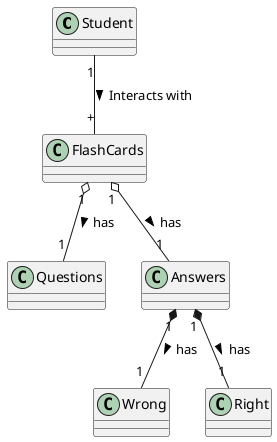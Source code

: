 @startuml

Class Student

Class FlashCards
Class Questions
Class Answers


Student"1" -- "+"FlashCards : Interacts with >

FlashCards"1" o-- "1"Questions : has >
FlashCards"1" o-- "1"Answers : has >
Answers"1" *-- "1"Wrong : has >
Answers"1" *-- "1"Right : has >



@enduml